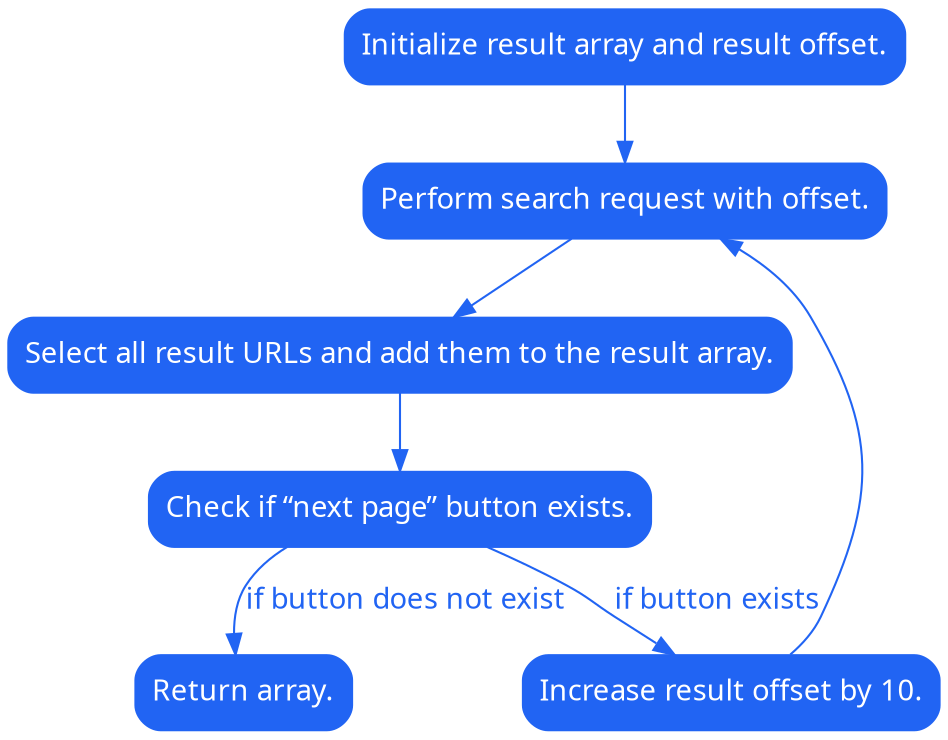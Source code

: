digraph indeed {
  graph [fontname="sans-serif"];
  node [fontname="sans-serif", shape=Mrecord];
  edge [fontname="sans-serif"];

  node [style=filled, color="#2164f3", fontcolor=white];
  edge [color="#2164f3", fontcolor="#2164f3"];

  indeed_initialize_array -> indeed_search_request;
  indeed_search_request -> indeed_select_results;
  indeed_select_results -> indeed_check_next_button;
  indeed_check_next_button -> indeed_return_array [label="if button does not exist"];
  indeed_check_next_button -> indeed_increase_offset [label="if button exists"];
  indeed_increase_offset -> indeed_search_request;

  indeed_initialize_array [label="Initialize result array and result offset."];
  indeed_search_request [label="Perform search request with offset."];
  indeed_select_results [label="Select all result URLs and add them to the result array."];
  indeed_check_next_button [label="Check if “next page” button exists."];
  indeed_increase_offset [label="Increase result offset by 10."];
  indeed_return_array [label="Return array."]
}
